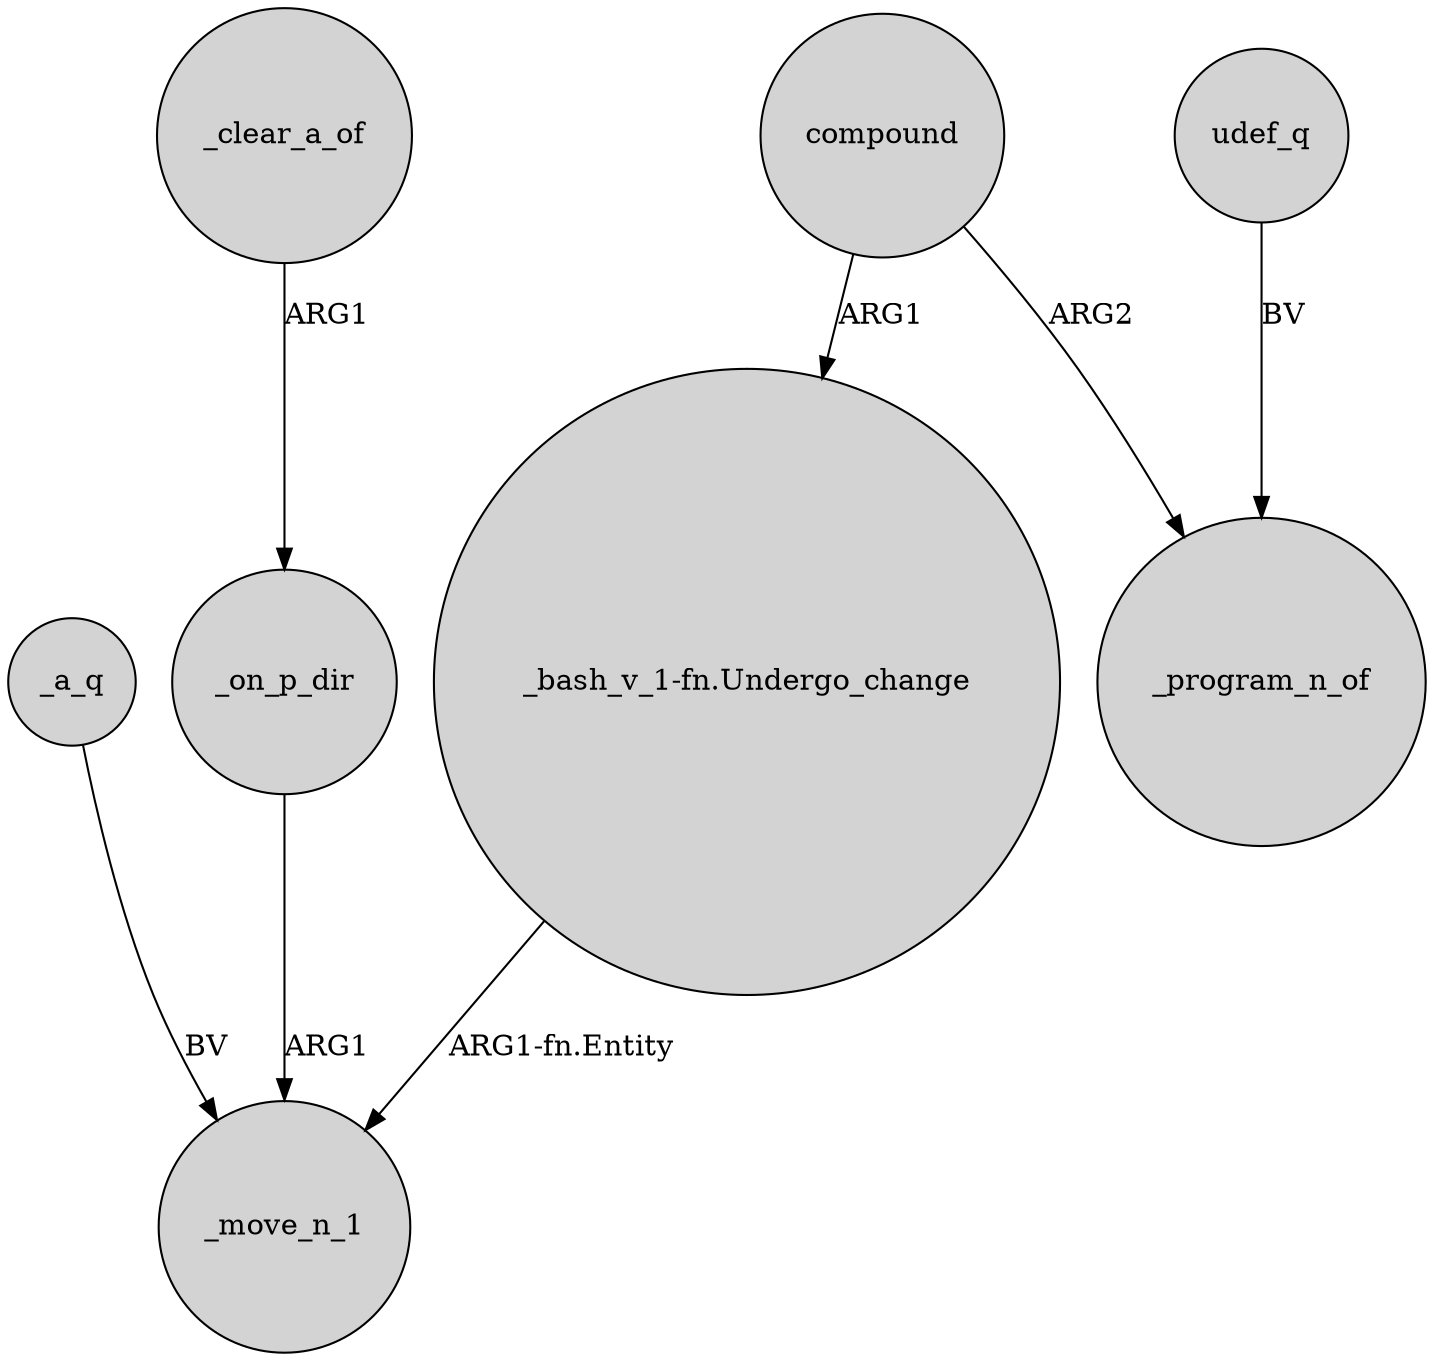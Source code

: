digraph {
	node [shape=circle style=filled]
	_a_q -> _move_n_1 [label=BV]
	_clear_a_of -> _on_p_dir [label=ARG1]
	compound -> "_bash_v_1-fn.Undergo_change" [label=ARG1]
	udef_q -> _program_n_of [label=BV]
	_on_p_dir -> _move_n_1 [label=ARG1]
	compound -> _program_n_of [label=ARG2]
	"_bash_v_1-fn.Undergo_change" -> _move_n_1 [label="ARG1-fn.Entity"]
}
